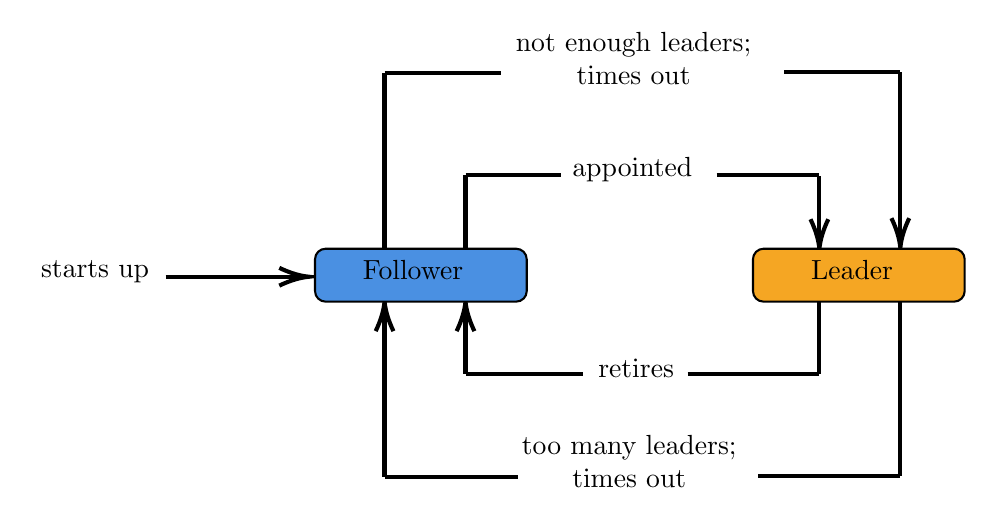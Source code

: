 

\tikzset{every picture/.style={line width=0.75pt}} %set default line width to 0.75pt        

\begin{tikzpicture}[x=0.75pt,y=0.75pt,yscale=-1,xscale=1]
%uncomment if require: \path (0,300); %set diagram left start at 0, and has height of 300

%Straight Lines [id:da7582024624443486] 
\draw [line width=1.5]    (74.5,153.75) -- (140.5,153.75) ;
\draw [shift={(143.5,153.75)}, rotate = 180] [color={rgb, 255:red, 0; green, 0; blue, 0 }  ][line width=1.5]    (14.21,-4.28) .. controls (9.04,-1.82) and (4.3,-0.39) .. (0,0) .. controls (4.3,0.39) and (9.04,1.82) .. (14.21,4.28)   ;
%Straight Lines [id:da1737175708146408] 
\draw [line width=1.5]    (219,168.75) -- (219,200.75) ;
\draw [shift={(219,165.75)}, rotate = 90] [color={rgb, 255:red, 0; green, 0; blue, 0 }  ][line width=1.5]    (14.21,-4.28) .. controls (9.04,-1.82) and (4.3,-0.39) .. (0,0) .. controls (4.3,0.39) and (9.04,1.82) .. (14.21,4.28)   ;
%Straight Lines [id:da0069991711386795386] 
\draw [line width=1.5]    (180,168.75) -- (180,250.25) ;
\draw [shift={(180,165.75)}, rotate = 90] [color={rgb, 255:red, 0; green, 0; blue, 0 }  ][line width=1.5]    (14.21,-4.28) .. controls (9.04,-1.82) and (4.3,-0.39) .. (0,0) .. controls (4.3,0.39) and (9.04,1.82) .. (14.21,4.28)   ;
%Straight Lines [id:da7997009254563132] 
\draw [line width=1.5]    (219,104.75) -- (219,139.75) ;
%Straight Lines [id:da6517634793539615] 
\draw [line width=1.5]    (180,55.75) -- (180,140.25) ;
%Straight Lines [id:da9381133415973326] 
\draw [line width=1.5]    (389.5,137.25) -- (389.5,105.25) ;
\draw [shift={(389.5,140.25)}, rotate = 270] [color={rgb, 255:red, 0; green, 0; blue, 0 }  ][line width=1.5]    (14.21,-4.28) .. controls (9.04,-1.82) and (4.3,-0.39) .. (0,0) .. controls (4.3,0.39) and (9.04,1.82) .. (14.21,4.28)   ;
%Straight Lines [id:da20475050027342967] 
\draw [line width=1.5]    (428.5,136.75) -- (428.5,55.25) ;
\draw [shift={(428.5,139.75)}, rotate = 270] [color={rgb, 255:red, 0; green, 0; blue, 0 }  ][line width=1.5]    (14.21,-4.28) .. controls (9.04,-1.82) and (4.3,-0.39) .. (0,0) .. controls (4.3,0.39) and (9.04,1.82) .. (14.21,4.28)   ;
%Straight Lines [id:da6314202210947096] 
\draw [line width=1.5]    (389.5,200.75) -- (389.5,165.75) ;
%Straight Lines [id:da8469144916993987] 
\draw [line width=1.5]    (428.5,249.75) -- (428.5,165.25) ;
%Straight Lines [id:da6059987412847359] 
\draw [line width=1.5]    (219,104.75) -- (265,104.75) ;
%Straight Lines [id:da8345372265263031] 
\draw [line width=1.5]    (340,104.75) -- (389.5,104.75) ;
%Straight Lines [id:da759250238348591] 
\draw [line width=1.5]    (219,200.75) -- (275.5,200.75) ;
%Straight Lines [id:da004199534393038551] 
\draw [line width=1.5]    (326,200.75) -- (389.5,200.75) ;
%Straight Lines [id:da6463360435279583] 
\draw [line width=1.5]    (180,55.75) -- (236,55.75) ;
%Straight Lines [id:da9478179483720361] 
\draw [line width=1.5]    (372.5,55.25) -- (428.5,55.25) ;
%Straight Lines [id:da38872862853815515] 
\draw [line width=1.5]    (360,249.75) -- (428.5,249.75) ;
%Straight Lines [id:da9605862890532954] 
\draw [line width=1.5]    (180,250.25) -- (244.5,250.25) ;
%Rounded Rect [id:dp1761614463331822] 
\draw  [fill={rgb, 255:red, 74; green, 144; blue, 226 }  ,fill opacity=1 ] (146.5,145.35) .. controls (146.5,142.53) and (148.78,140.25) .. (151.6,140.25) -- (243.4,140.25) .. controls (246.22,140.25) and (248.5,142.53) .. (248.5,145.35) -- (248.5,160.65) .. controls (248.5,163.47) and (246.22,165.75) .. (243.4,165.75) -- (151.6,165.75) .. controls (148.78,165.75) and (146.5,163.47) .. (146.5,160.65) -- cycle ;

%Rounded Rect [id:dp11855608762791614] 
\draw  [fill={rgb, 255:red, 245; green, 166; blue, 35 }  ,fill opacity=1 ] (357.5,145.35) .. controls (357.5,142.53) and (359.78,140.25) .. (362.6,140.25) -- (454.4,140.25) .. controls (457.22,140.25) and (459.5,142.53) .. (459.5,145.35) -- (459.5,160.65) .. controls (459.5,163.47) and (457.22,165.75) .. (454.4,165.75) -- (362.6,165.75) .. controls (359.78,165.75) and (357.5,163.47) .. (357.5,160.65) -- cycle ;


% Text Node
\draw (384,144.5) node [anchor=north west][inner sep=0.75pt]   [align=left] {Leader};
% Text Node
\draw (168,144.5) node [anchor=north west][inner sep=0.75pt]   [align=left] {Follower};
% Text Node
\draw (13,144.5) node [anchor=north west][inner sep=0.75pt]   [align=left] {starts up};
% Text Node
\draw (236.5,34.25) node [anchor=north west][inner sep=0.75pt]   [align=left] {\begin{minipage}[lt]{92.96pt}\setlength\topsep{0pt}
\begin{center}
not enough leaders;\\times out
\end{center}

\end{minipage}};
% Text Node
\draw (269,94.5) node [anchor=north west][inner sep=0.75pt]   [align=left] {appointed};
% Text Node
\draw (279,192) node [anchor=north west][inner sep=0.75pt]   [align=left] {\begin{minipage}[lt]{31.08pt}\setlength\topsep{0pt}
\begin{center}
retires
\end{center}

\end{minipage}};
% Text Node
\draw (240.5,228.75) node [anchor=north west][inner sep=0.75pt]   [align=left] {\begin{minipage}[lt]{83.84pt}\setlength\topsep{0pt}
\begin{center}
too many leaders;\\times out
\end{center}

\end{minipage}};


\end{tikzpicture}
